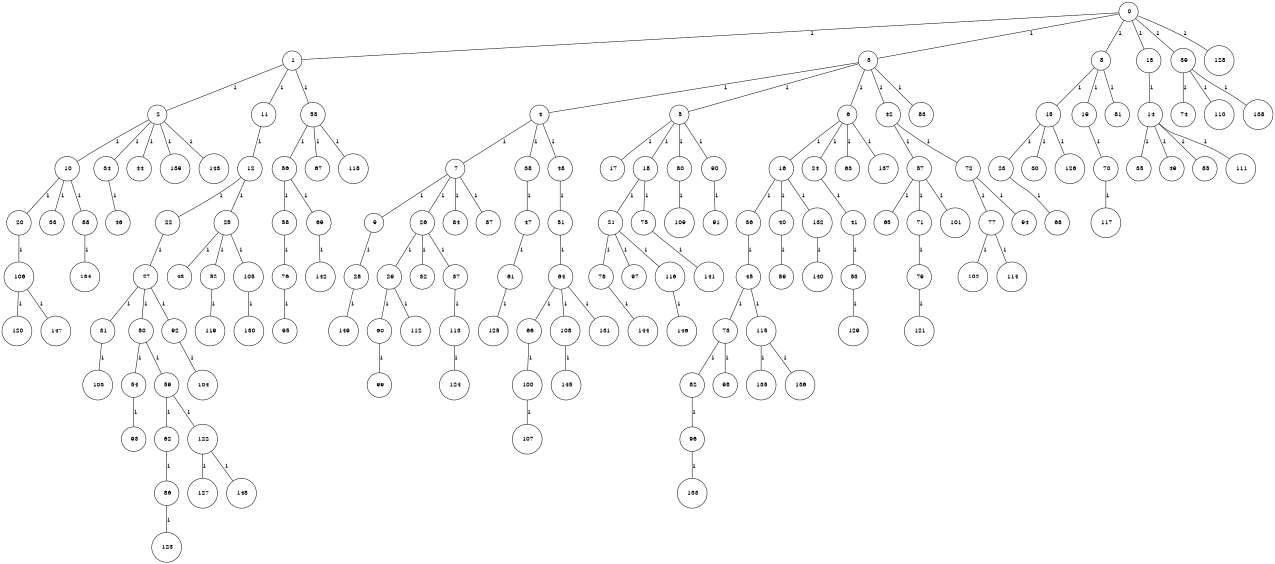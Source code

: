 graph G {
size="8.5,11;"
ratio = "expand;"
fixedsize="true;"
overlap="scale;"
node[shape=circle,width=.12,hight=.12,fontsize=12]
edge[fontsize=12]

0[label=" 0" color=black, pos="1.6154626,2.4567209!"];
1[label=" 1" color=black, pos="1.7239014,0.25023785!"];
2[label=" 2" color=black, pos="1.1533736,1.9619971!"];
3[label=" 3" color=black, pos="2.0688454,1.3928365!"];
4[label=" 4" color=black, pos="2.824143,2.0721966!"];
5[label=" 5" color=black, pos="2.8589895,0.70036368!"];
6[label=" 6" color=black, pos="1.3535575,1.4495007!"];
7[label=" 7" color=black, pos="0.92882364,1.0538503!"];
8[label=" 8" color=black, pos="2.2532515,0.43765922!"];
9[label=" 9" color=black, pos="0.52439606,0.77800997!"];
10[label=" 10" color=black, pos="1.1790687,2.9568781!"];
11[label=" 11" color=black, pos="0.58424504,1.6291553!"];
12[label=" 12" color=black, pos="0.58418565,1.0102638!"];
13[label=" 13" color=black, pos="2.1754356,0.97427313!"];
14[label=" 14" color=black, pos="2.2929751,2.9393151!"];
15[label=" 15" color=black, pos="2.690134,1.766085!"];
16[label=" 16" color=black, pos="0.50373662,0.92053842!"];
17[label=" 17" color=black, pos="1.8916413,1.7059024!"];
18[label=" 18" color=black, pos="0.43855543,0.31862412!"];
19[label=" 19" color=black, pos="0.012495081,0.43118851!"];
20[label=" 20" color=black, pos="2.6491313,1.0398559!"];
21[label=" 21" color=black, pos="0.15207981,1.35356!"];
22[label=" 22" color=black, pos="1.4379029,2.6668537!"];
23[label=" 23" color=black, pos="1.2860405,0.071422425!"];
24[label=" 24" color=black, pos="0.63668289,0.81790975!"];
25[label=" 25" color=black, pos="2.6905092,0.59903412!"];
26[label=" 26" color=black, pos="1.1865926,1.1518651!"];
27[label=" 27" color=black, pos="2.8654377,1.7957684!"];
28[label=" 28" color=black, pos="1.024506,2.3391359!"];
29[label=" 29" color=black, pos="2.8497534,1.6216407!"];
30[label=" 30" color=black, pos="1.9855709,0.41569317!"];
31[label=" 31" color=black, pos="1.7214331,2.0613884!"];
32[label=" 32" color=black, pos="2.4790764,2.8864402!"];
33[label=" 33" color=black, pos="1.4031103,2.2986503!"];
34[label=" 34" color=black, pos="1.4031325,0.78879064!"];
35[label=" 35" color=black, pos="2.0335691,1.7831392!"];
36[label=" 36" color=black, pos="2.4201834,1.2346609!"];
37[label=" 37" color=black, pos="1.8149709,0.55759305!"];
38[label=" 38" color=black, pos="0.14479599,1.0721531!"];
39[label=" 39" color=black, pos="2.4604018,2.2243451!"];
40[label=" 40" color=black, pos="2.0128397,1.1090639!"];
41[label=" 41" color=black, pos="0.59625957,1.0056529!"];
42[label=" 42" color=black, pos="1.8582297,2.2679623!"];
43[label=" 43" color=black, pos="2.3790026,1.949874!"];
44[label=" 44" color=black, pos="0.17337645,0.069122812!"];
45[label=" 45" color=black, pos="0.040836383,0.78888904!"];
46[label=" 46" color=black, pos="2.6000021,0.051861485!"];
47[label=" 47" color=black, pos="1.9945836,2.9998821!"];
48[label=" 48" color=black, pos="0.38699189,0.42337323!"];
49[label=" 49" color=black, pos="2.5166603,2.9826436!"];
50[label=" 50" color=black, pos="0.22346964,0.26668892!"];
51[label=" 51" color=black, pos="2.3017072,0.40165825!"];
52[label=" 52" color=black, pos="0.40109769,1.463431!"];
53[label=" 53" color=black, pos="0.097496926,0.62756644!"];
54[label=" 54" color=black, pos="1.1133622,0.7579029!"];
55[label=" 55" color=black, pos="1.9556345,0.11536904!"];
56[label=" 56" color=black, pos="2.8667311,0.32587788!"];
57[label=" 57" color=black, pos="2.9677684,1.7582815!"];
58[label=" 58" color=black, pos="0.55912725,1.7937103!"];
59[label=" 59" color=black, pos="2.2415333,1.3359182!"];
60[label=" 60" color=black, pos="1.6661496,0.084565009!"];
61[label=" 61" color=black, pos="0.051669214,0.4611455!"];
62[label=" 62" color=black, pos="0.39155938,0.27297713!"];
63[label=" 63" color=black, pos="2.9768334,1.6898203!"];
64[label=" 64" color=black, pos="0.92708844,1.226956!"];
65[label=" 65" color=black, pos="1.3242197,2.0860948!"];
66[label=" 66" color=black, pos="2.0102078,2.7441814!"];
67[label=" 67" color=black, pos="0.0751736,1.894372!"];
68[label=" 68" color=black, pos="2.8794488,1.5049697!"];
69[label=" 69" color=black, pos="1.6910685,0.096149349!"];
70[label=" 70" color=black, pos="0.18516357,2.4298218!"];
71[label=" 71" color=black, pos="2.7574726,0.0055615692!"];
72[label=" 72" color=black, pos="0.13534032,2.5794179!"];
73[label=" 73" color=black, pos="0.21775496,0.34290688!"];
74[label=" 74" color=black, pos="0.54531783,2.4797038!"];
75[label=" 75" color=black, pos="1.1671879,2.3618146!"];
76[label=" 76" color=black, pos="0.35301287,2.9777546!"];
77[label=" 77" color=black, pos="2.8328994,1.1267092!"];
78[label=" 78" color=black, pos="0.44303045,0.18006002!"];
79[label=" 79" color=black, pos="2.6761731,2.8850642!"];
80[label=" 80" color=black, pos="1.4181391,2.2710734!"];
81[label=" 81" color=black, pos="2.1299948,2.8638569!"];
82[label=" 82" color=black, pos="0.70106852,2.2958041!"];
83[label=" 83" color=black, pos="0.71763655,1.914893!"];
84[label=" 84" color=black, pos="1.5244029,2.1147308!"];
85[label=" 85" color=black, pos="0.96655162,0.37536538!"];
86[label=" 86" color=black, pos="1.7979709,1.6100852!"];
87[label=" 87" color=black, pos="2.741047,0.28565734!"];
88[label=" 88" color=black, pos="1.9596314,0.79508019!"];
89[label=" 89" color=black, pos="0.17071095,1.7649389!"];
90[label=" 90" color=black, pos="2.0024977,0.74003585!"];
91[label=" 91" color=black, pos="1.7183617,2.7907837!"];
92[label=" 92" color=black, pos="1.5475765,1.600067!"];
93[label=" 93" color=black, pos="2.1469544,1.9237102!"];
94[label=" 94" color=black, pos="1.5308578,2.4190693!"];
95[label=" 95" color=black, pos="2.0289447,2.4310909!"];
96[label=" 96" color=black, pos="0.26145731,2.0782024!"];
97[label=" 97" color=black, pos="0.8851081,2.3039477!"];
98[label=" 98" color=black, pos="1.9038843,0.60774014!"];
99[label=" 99" color=black, pos="2.6989124,1.8650105!"];
100[label=" 100" color=black, pos="1.3040383,2.7606171!"];
101[label=" 101" color=black, pos="2.4405099,2.395918!"];
102[label=" 102" color=black, pos="1.2181227,0.24327238!"];
103[label=" 103" color=black, pos="2.5197139,2.2356436!"];
104[label=" 104" color=black, pos="0.90053429,1.2133394!"];
105[label=" 105" color=black, pos="1.1569872,2.6732482!"];
106[label=" 106" color=black, pos="0.56127072,0.68311739!"];
107[label=" 107" color=black, pos="2.6795122,2.5066721!"];
108[label=" 108" color=black, pos="1.0132054,0.43454325!"];
109[label=" 109" color=black, pos="0.95161659,0.42508292!"];
110[label=" 110" color=black, pos="0.64544851,2.4168067!"];
111[label=" 111" color=black, pos="0.34271853,0.94633355!"];
112[label=" 112" color=black, pos="2.9662962,0.028895207!"];
113[label=" 113" color=black, pos="2.6769601,1.1841549!"];
114[label=" 114" color=black, pos="1.9831318,0.498414!"];
115[label=" 115" color=black, pos="0.41540022,0.6461946!"];
116[label=" 116" color=black, pos="0.2723754,1.8823209!"];
117[label=" 117" color=black, pos="1.9111991,1.3937313!"];
118[label=" 118" color=black, pos="2.9757591,2.72181!"];
119[label=" 119" color=black, pos="2.4629883,2.5617305!"];
120[label=" 120" color=black, pos="0.82781652,1.552568!"];
121[label=" 121" color=black, pos="2.2927691,0.74300748!"];
122[label=" 122" color=black, pos="2.6039952,1.938545!"];
123[label=" 123" color=black, pos="2.2465076,1.4480011!"];
124[label=" 124" color=black, pos="2.6654775,1.742875!"];
125[label=" 125" color=black, pos="2.6377258,0.13332418!"];
126[label=" 126" color=black, pos="0.94714432,2.9319626!"];
127[label=" 127" color=black, pos="1.5232777,1.8394171!"];
128[label=" 128" color=black, pos="0.084318763,2.8558709!"];
129[label=" 129" color=black, pos="2.128708,2.6529889!"];
130[label=" 130" color=black, pos="1.8402998,2.7520986!"];
131[label=" 131" color=black, pos="0.1762735,2.6056905!"];
132[label=" 132" color=black, pos="1.5304216,2.4184275!"];
133[label=" 133" color=black, pos="2.4851718,2.7816324!"];
134[label=" 134" color=black, pos="0.4068859,1.8424487!"];
135[label=" 135" color=black, pos="1.2072881,1.2812579!"];
136[label=" 136" color=black, pos="0.073850966,0.66869473!"];
137[label=" 137" color=black, pos="1.7360071,2.9352621!"];
138[label=" 138" color=black, pos="1.9132175,2.6631144!"];
139[label=" 139" color=black, pos="0.88746039,0.93124194!"];
140[label=" 140" color=black, pos="1.6173704,2.5860295!"];
141[label=" 141" color=black, pos="2.9014212,1.5348584!"];
142[label=" 142" color=black, pos="0.081256826,0.23847074!"];
143[label=" 143" color=black, pos="1.059173,2.5801517!"];
144[label=" 144" color=black, pos="0.65685732,0.33558293!"];
145[label=" 145" color=black, pos="0.57053003,2.9691713!"];
146[label=" 146" color=black, pos="2.9582058,1.5732385!"];
147[label=" 147" color=black, pos="1.9010906,1.2635482!"];
148[label=" 148" color=black, pos="1.8541499,0.62100328!"];
149[label=" 149" color=black, pos="2.2172395,0.063878228!"];
0--1[label="1"]
0--3[label="1"]
0--8[label="1"]
0--13[label="1"]
0--39[label="1"]
0--128[label="1"]
1--2[label="1"]
1--11[label="1"]
1--55[label="1"]
2--10[label="1"]
2--34[label="1"]
2--44[label="1"]
2--139[label="1"]
2--143[label="1"]
3--4[label="1"]
3--5[label="1"]
3--6[label="1"]
3--42[label="1"]
3--83[label="1"]
4--7[label="1"]
4--38[label="1"]
4--48[label="1"]
5--17[label="1"]
5--18[label="1"]
5--80[label="1"]
5--90[label="1"]
6--16[label="1"]
6--24[label="1"]
6--63[label="1"]
6--137[label="1"]
7--9[label="1"]
7--26[label="1"]
7--84[label="1"]
7--87[label="1"]
8--15[label="1"]
8--19[label="1"]
8--81[label="1"]
9--28[label="1"]
10--20[label="1"]
10--33[label="1"]
10--88[label="1"]
11--12[label="1"]
12--22[label="1"]
12--25[label="1"]
13--14[label="1"]
14--35[label="1"]
14--49[label="1"]
14--85[label="1"]
14--111[label="1"]
15--23[label="1"]
15--30[label="1"]
15--126[label="1"]
16--36[label="1"]
16--40[label="1"]
16--132[label="1"]
18--21[label="1"]
18--75[label="1"]
19--70[label="1"]
20--106[label="1"]
21--78[label="1"]
21--97[label="1"]
21--116[label="1"]
22--27[label="1"]
23--68[label="1"]
24--41[label="1"]
25--43[label="1"]
25--52[label="1"]
25--105[label="1"]
26--29[label="1"]
26--32[label="1"]
26--37[label="1"]
27--31[label="1"]
27--50[label="1"]
27--92[label="1"]
28--149[label="1"]
29--60[label="1"]
29--112[label="1"]
31--103[label="1"]
34--46[label="1"]
36--45[label="1"]
37--113[label="1"]
38--47[label="1"]
39--74[label="1"]
39--110[label="1"]
39--138[label="1"]
40--89[label="1"]
41--53[label="1"]
42--57[label="1"]
42--72[label="1"]
45--73[label="1"]
45--115[label="1"]
47--61[label="1"]
48--51[label="1"]
50--54[label="1"]
50--59[label="1"]
51--64[label="1"]
52--119[label="1"]
53--129[label="1"]
54--93[label="1"]
55--56[label="1"]
55--67[label="1"]
55--118[label="1"]
56--58[label="1"]
56--69[label="1"]
57--65[label="1"]
57--71[label="1"]
57--101[label="1"]
58--76[label="1"]
59--62[label="1"]
59--122[label="1"]
60--99[label="1"]
61--125[label="1"]
62--86[label="1"]
64--66[label="1"]
64--108[label="1"]
64--131[label="1"]
66--100[label="1"]
69--142[label="1"]
70--117[label="1"]
71--79[label="1"]
72--77[label="1"]
72--94[label="1"]
73--82[label="1"]
73--98[label="1"]
75--141[label="1"]
76--95[label="1"]
77--102[label="1"]
77--114[label="1"]
78--144[label="1"]
79--121[label="1"]
80--109[label="1"]
82--96[label="1"]
86--123[label="1"]
88--134[label="1"]
90--91[label="1"]
92--104[label="1"]
96--133[label="1"]
100--107[label="1"]
105--130[label="1"]
106--120[label="1"]
106--147[label="1"]
108--145[label="1"]
113--124[label="1"]
115--135[label="1"]
115--136[label="1"]
116--146[label="1"]
122--127[label="1"]
122--148[label="1"]
132--140[label="1"]

}
